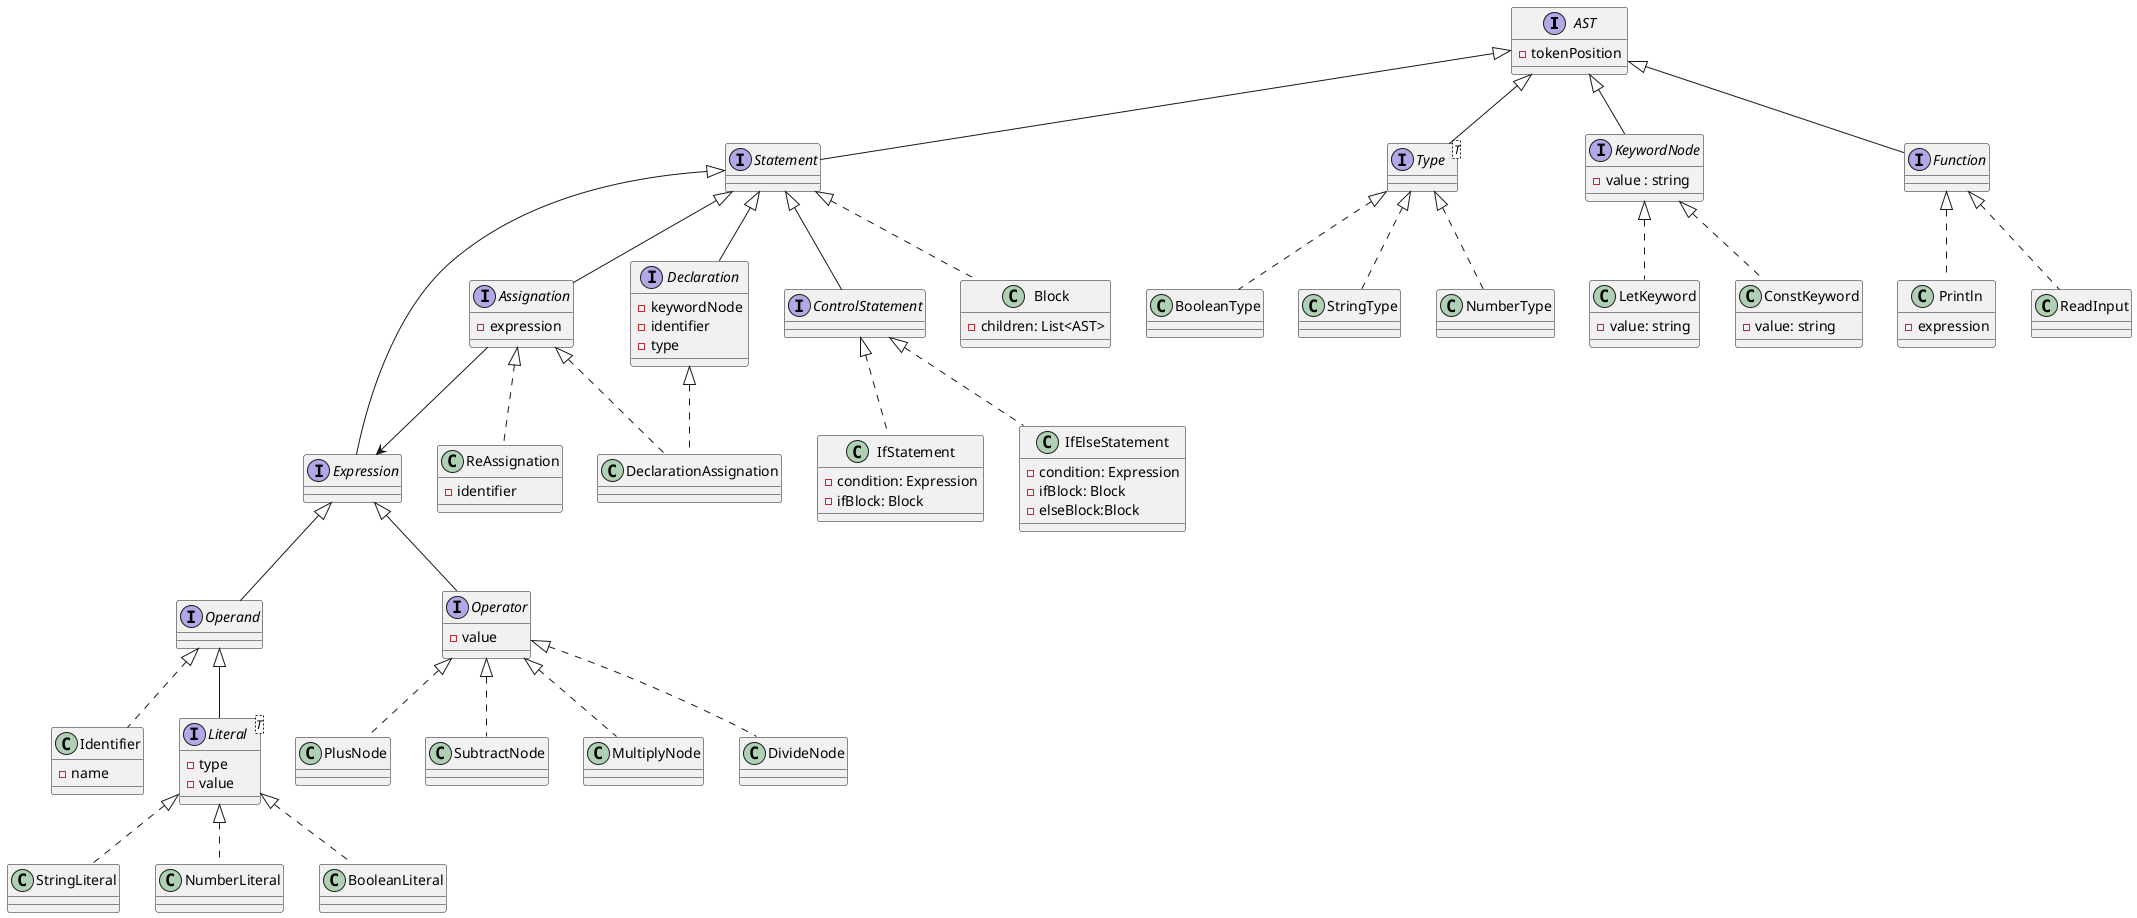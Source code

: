 @startuml
interface AST{
    -tokenPosition
}
interface Expression implements Statement{
}

class Identifier implements Operand{
    -name
}

interface Statement implements AST{

}

interface Type <T> implements AST{
}

interface Literal<T> implements Operand{
    -type
    -value
}

class StringLiteral implements Literal
class NumberLiteral implements Literal
class BooleanLiteral implements Literal

interface KeywordNode implements AST {
    -value : string
}

class LetKeyword implements KeywordNode{
    -value: string
}

class ConstKeyword implements KeywordNode{
    -value: string
}


interface Declaration implements Statement{
    -keywordNode
    -identifier
    -type
}

interface Assignation implements Statement {
    -expression
}

class ReAssignation implements Assignation{
    -identifier
}
class DeclarationAssignation implements Assignation, Declaration{

}


interface Operator implements Expression{
    -value
}
interface Operand implements Expression{
}


interface Function implements AST


class PlusNode implements Operator
class SubtractNode implements Operator
class MultiplyNode implements Operator
class DivideNode implements Operator


class BooleanType implements Type
class StringType implements Type
class NumberType implements Type

class Println implements Function{
    -expression
}

class ReadInput implements Function

interface ControlStatement implements Statement{}

class IfStatement implements ControlStatement{
    -condition: Expression
    -ifBlock: Block

}

class IfElseStatement implements ControlStatement{
    -condition: Expression
    -ifBlock: Block
    -elseBlock:Block
}

class Block implements Statement{
    -children: List<AST>
    }

Assignation --> Expression
@enduml
